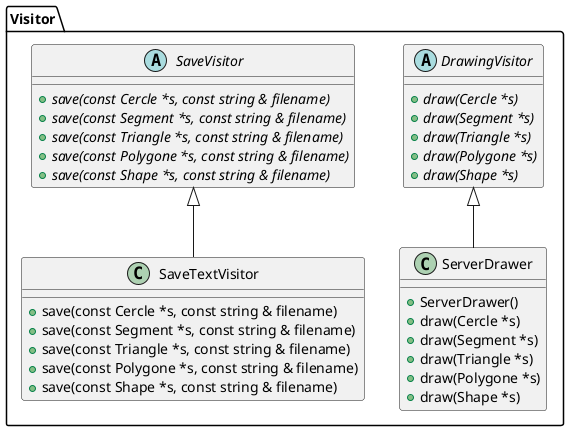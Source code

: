 @startuml
package Visitor {
    abstract class DrawingVisitor {
        +{abstract} draw(Cercle *s)
        +{abstract} draw(Segment *s)
        +{abstract} draw(Triangle *s)
        +{abstract} draw(Polygone *s)
        +{abstract} draw(Shape *s)
    }

    abstract class SaveVisitor {
        +{abstract} save(const Cercle *s, const string & filename)
        +{abstract} save(const Segment *s, const string & filename)
        +{abstract} save(const Triangle *s, const string & filename)
        +{abstract} save(const Polygone *s, const string & filename)
        +{abstract} save(const Shape *s, const string & filename)
    }

    class ServerDrawer {
        +ServerDrawer()
        +draw(Cercle *s)
        +draw(Segment *s)
        +draw(Triangle *s)
        +draw(Polygone *s)
        +draw(Shape *s)
    }

    class SaveTextVisitor {
        +save(const Cercle *s, const string & filename)
        +save(const Segment *s, const string & filename)
        +save(const Triangle *s, const string & filename)
        +save(const Polygone *s, const string & filename)
        +save(const Shape *s, const string & filename)
    }

    SaveVisitor <|-- SaveTextVisitor
    DrawingVisitor <|-- ServerDrawer
}
@enduml
